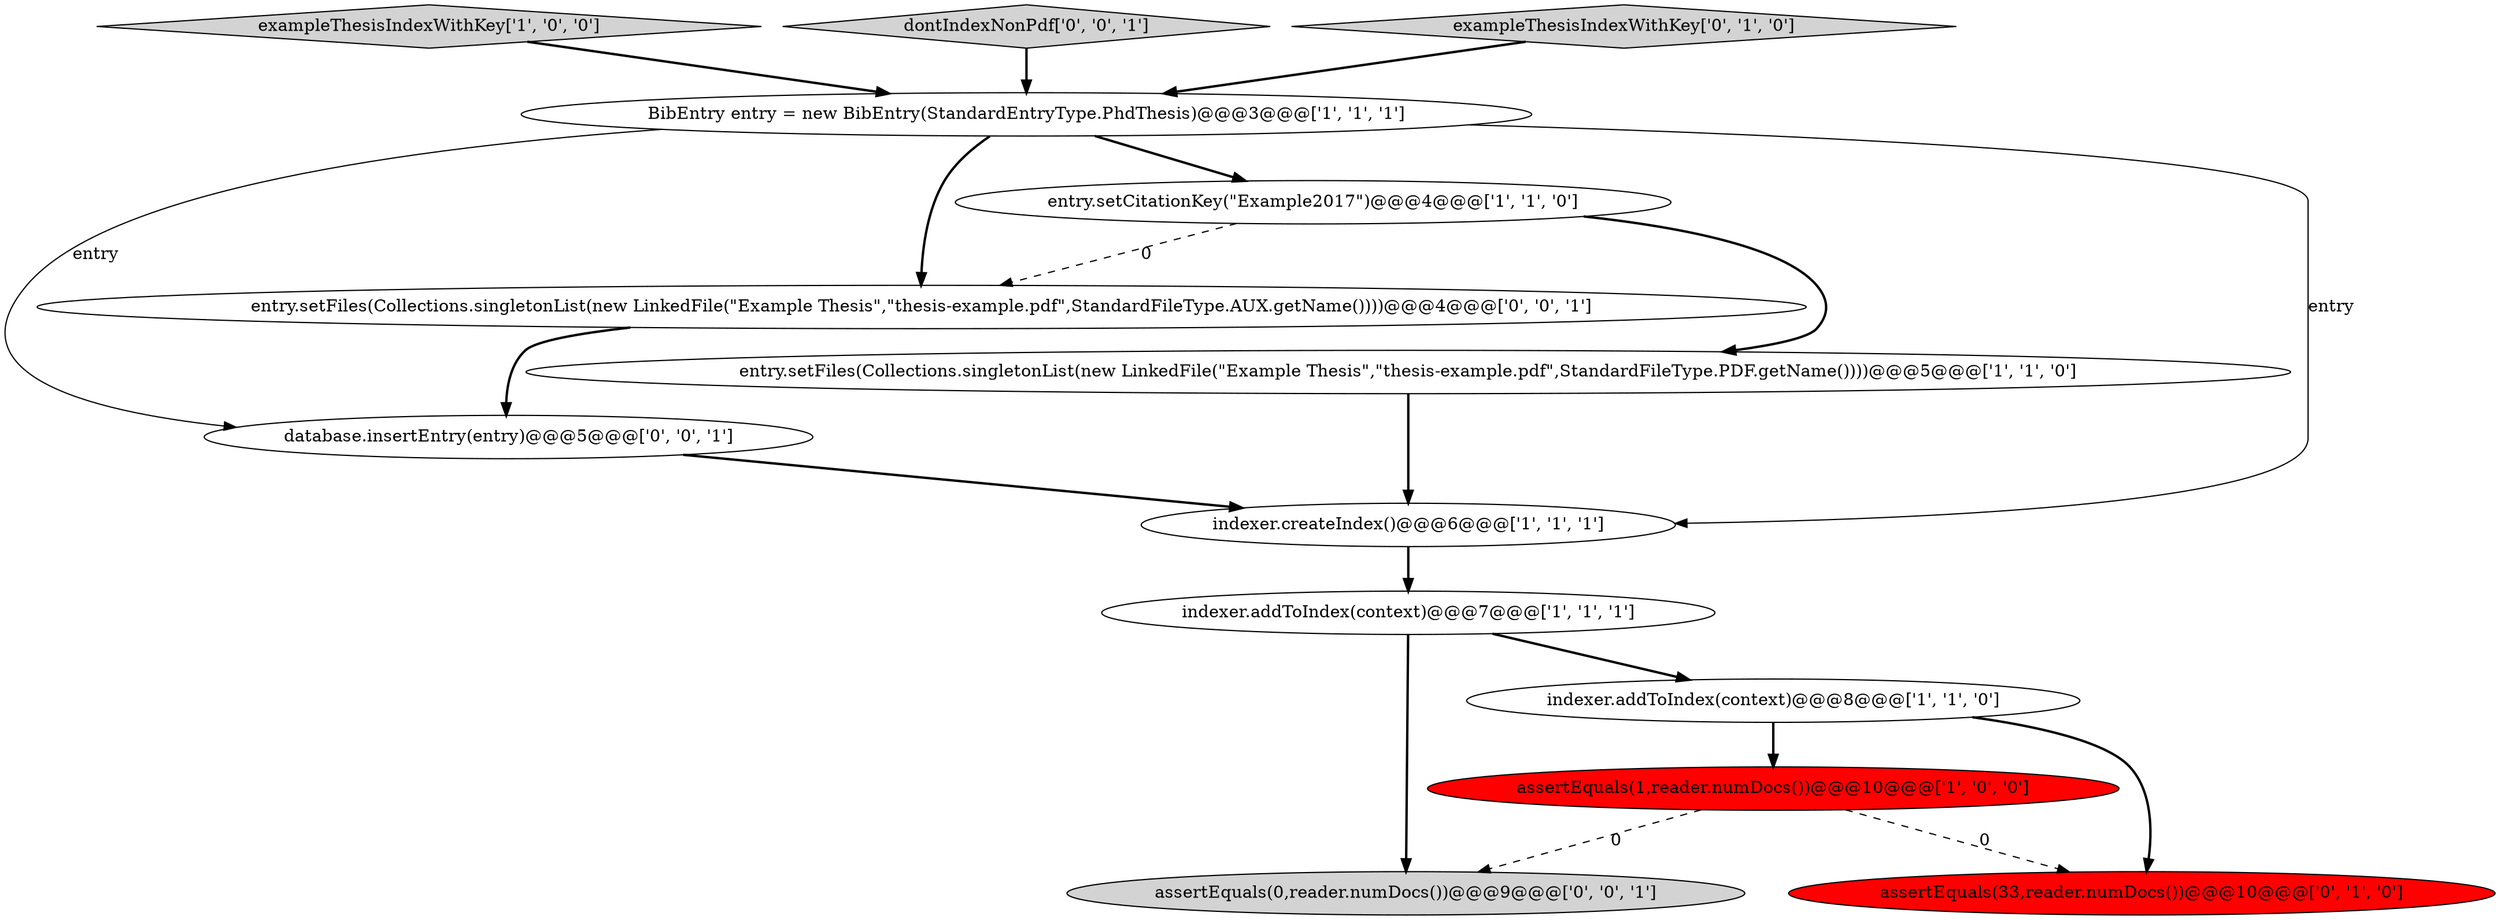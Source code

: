 digraph {
0 [style = filled, label = "indexer.addToIndex(context)@@@7@@@['1', '1', '1']", fillcolor = white, shape = ellipse image = "AAA0AAABBB1BBB"];
9 [style = filled, label = "assertEquals(33,reader.numDocs())@@@10@@@['0', '1', '0']", fillcolor = red, shape = ellipse image = "AAA1AAABBB2BBB"];
1 [style = filled, label = "assertEquals(1,reader.numDocs())@@@10@@@['1', '0', '0']", fillcolor = red, shape = ellipse image = "AAA1AAABBB1BBB"];
7 [style = filled, label = "indexer.createIndex()@@@6@@@['1', '1', '1']", fillcolor = white, shape = ellipse image = "AAA0AAABBB1BBB"];
4 [style = filled, label = "exampleThesisIndexWithKey['1', '0', '0']", fillcolor = lightgray, shape = diamond image = "AAA0AAABBB1BBB"];
3 [style = filled, label = "entry.setFiles(Collections.singletonList(new LinkedFile(\"Example Thesis\",\"thesis-example.pdf\",StandardFileType.PDF.getName())))@@@5@@@['1', '1', '0']", fillcolor = white, shape = ellipse image = "AAA0AAABBB1BBB"];
5 [style = filled, label = "BibEntry entry = new BibEntry(StandardEntryType.PhdThesis)@@@3@@@['1', '1', '1']", fillcolor = white, shape = ellipse image = "AAA0AAABBB1BBB"];
13 [style = filled, label = "dontIndexNonPdf['0', '0', '1']", fillcolor = lightgray, shape = diamond image = "AAA0AAABBB3BBB"];
8 [style = filled, label = "exampleThesisIndexWithKey['0', '1', '0']", fillcolor = lightgray, shape = diamond image = "AAA0AAABBB2BBB"];
12 [style = filled, label = "assertEquals(0,reader.numDocs())@@@9@@@['0', '0', '1']", fillcolor = lightgray, shape = ellipse image = "AAA0AAABBB3BBB"];
11 [style = filled, label = "database.insertEntry(entry)@@@5@@@['0', '0', '1']", fillcolor = white, shape = ellipse image = "AAA0AAABBB3BBB"];
2 [style = filled, label = "entry.setCitationKey(\"Example2017\")@@@4@@@['1', '1', '0']", fillcolor = white, shape = ellipse image = "AAA0AAABBB1BBB"];
6 [style = filled, label = "indexer.addToIndex(context)@@@8@@@['1', '1', '0']", fillcolor = white, shape = ellipse image = "AAA0AAABBB1BBB"];
10 [style = filled, label = "entry.setFiles(Collections.singletonList(new LinkedFile(\"Example Thesis\",\"thesis-example.pdf\",StandardFileType.AUX.getName())))@@@4@@@['0', '0', '1']", fillcolor = white, shape = ellipse image = "AAA0AAABBB3BBB"];
6->1 [style = bold, label=""];
5->10 [style = bold, label=""];
1->9 [style = dashed, label="0"];
5->2 [style = bold, label=""];
5->11 [style = solid, label="entry"];
7->0 [style = bold, label=""];
5->7 [style = solid, label="entry"];
1->12 [style = dashed, label="0"];
0->12 [style = bold, label=""];
6->9 [style = bold, label=""];
8->5 [style = bold, label=""];
3->7 [style = bold, label=""];
0->6 [style = bold, label=""];
4->5 [style = bold, label=""];
11->7 [style = bold, label=""];
2->3 [style = bold, label=""];
2->10 [style = dashed, label="0"];
10->11 [style = bold, label=""];
13->5 [style = bold, label=""];
}
